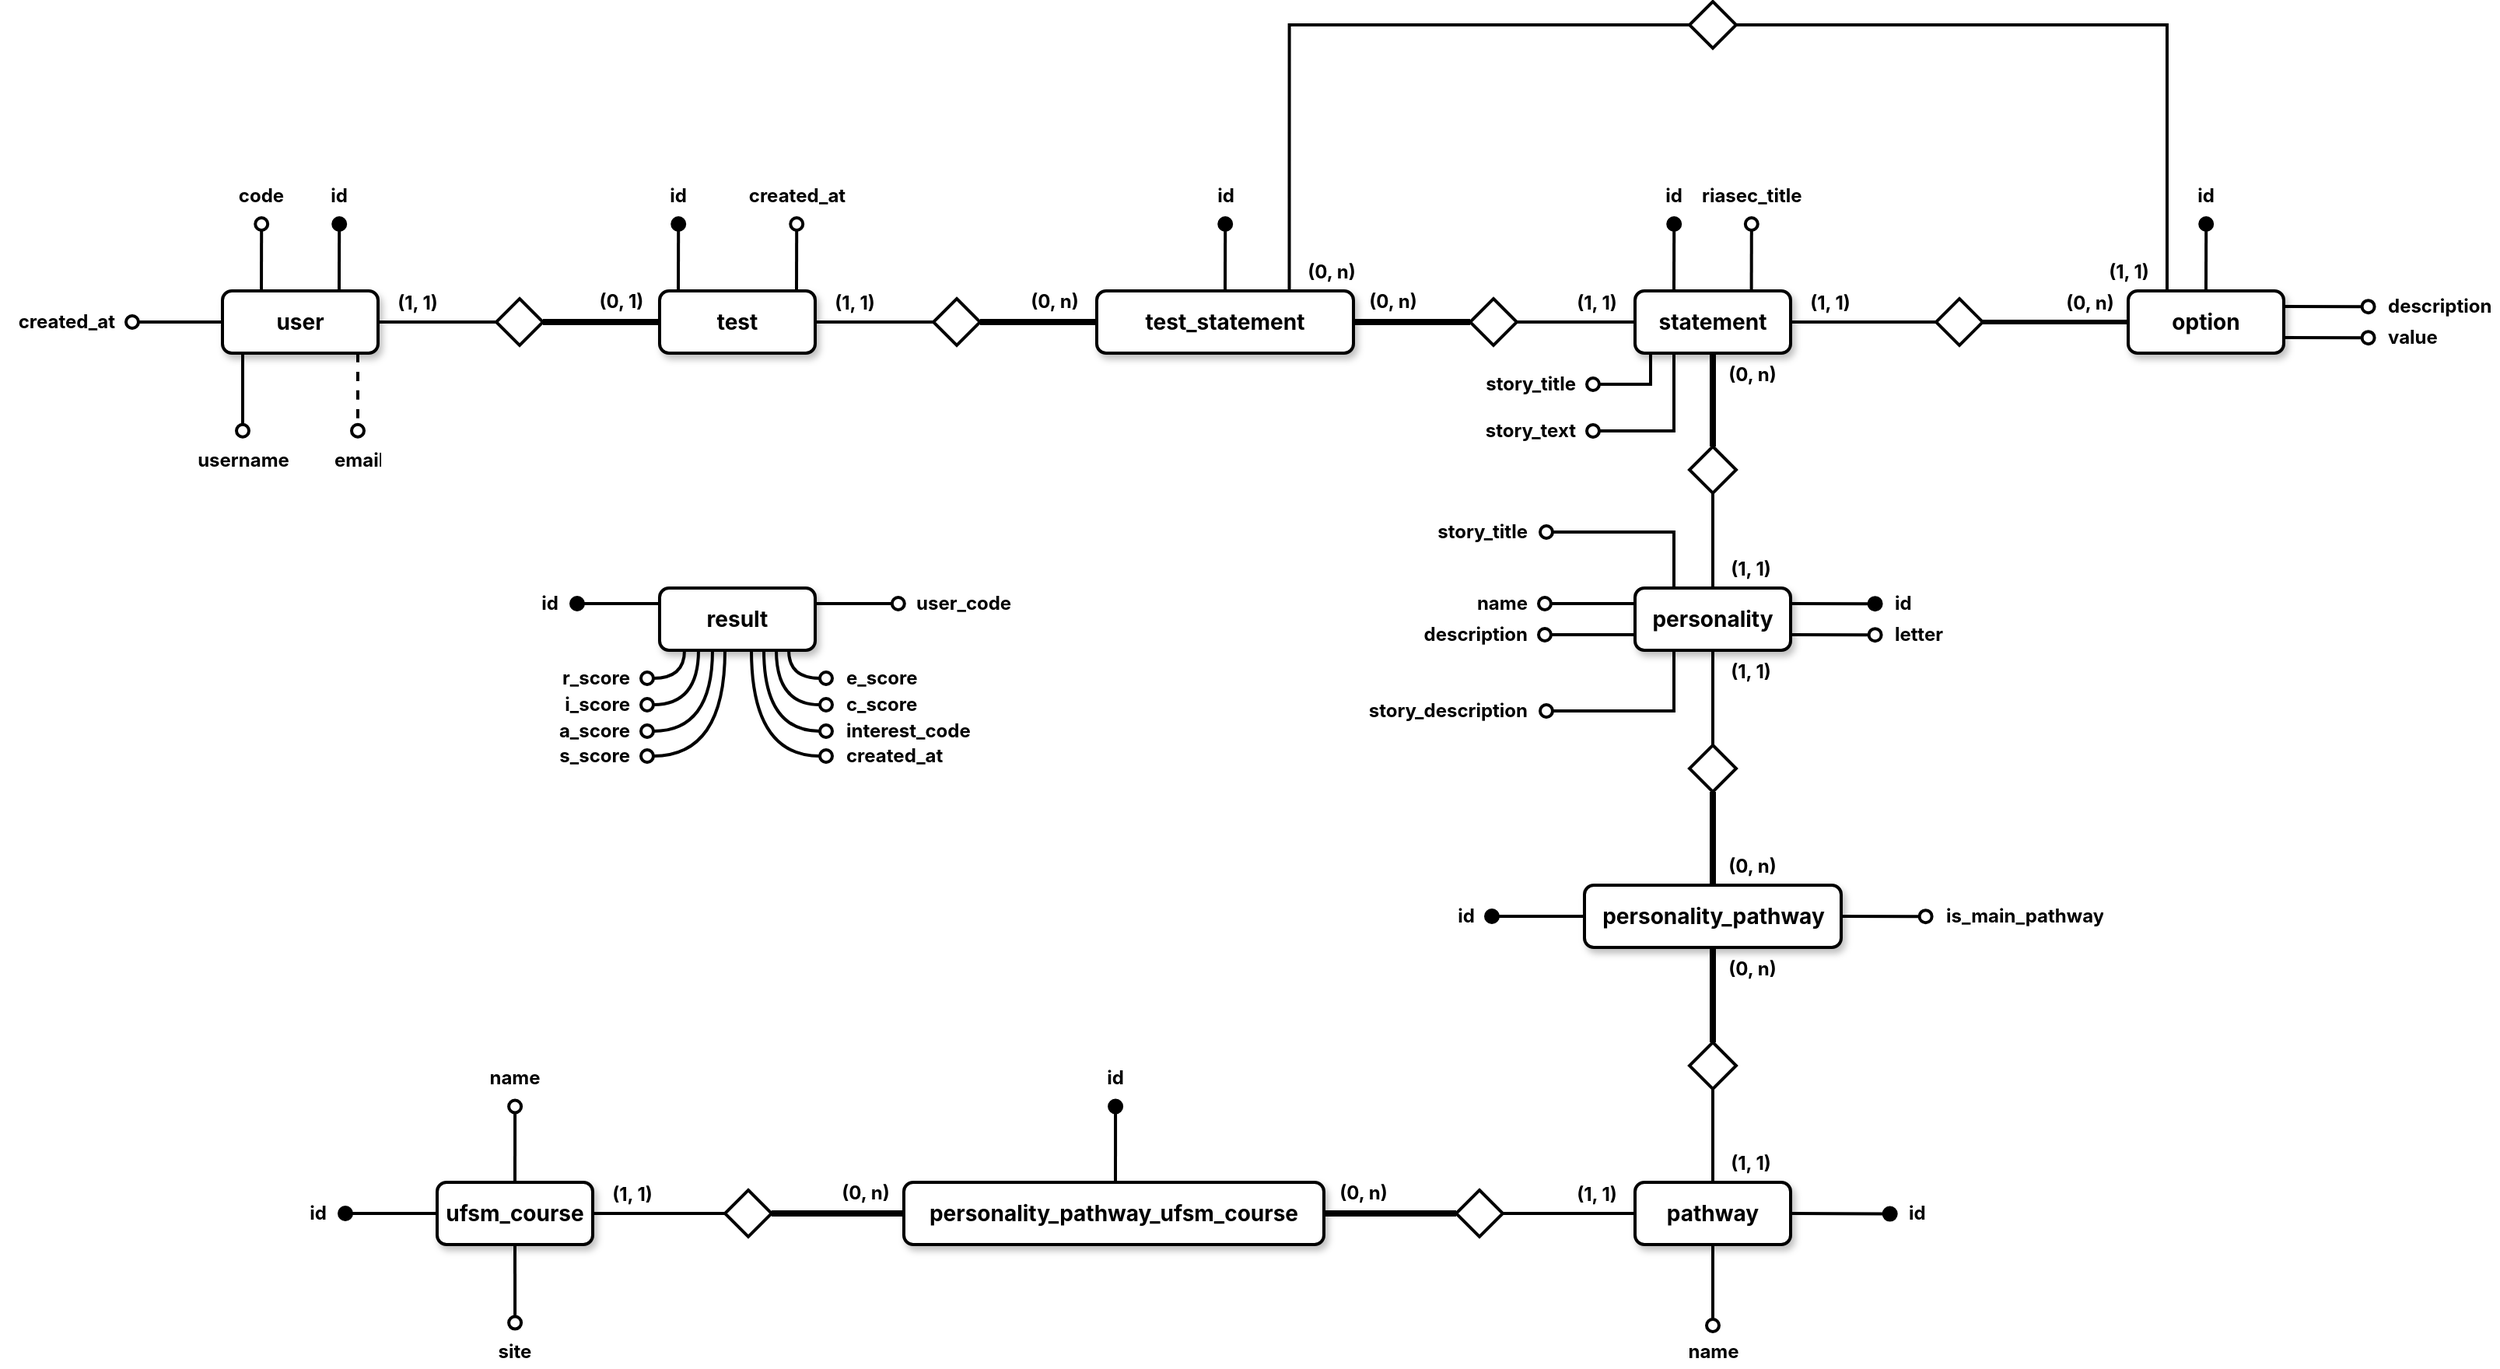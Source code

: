 <mxfile version="21.2.8" type="device">
  <diagram name="Page-1" id="oPNMoTwYXlUK3Pe__WqM">
    <mxGraphModel dx="1280" dy="992" grid="0" gridSize="10" guides="1" tooltips="1" connect="1" arrows="1" fold="1" page="0" pageScale="1" pageWidth="850" pageHeight="1100" math="0" shadow="0">
      <root>
        <mxCell id="0" />
        <mxCell id="1" parent="0" />
        <mxCell id="lJEgDf2Atm-gNL0_pDHU-60" style="edgeStyle=none;curved=1;rounded=0;orthogonalLoop=1;jettySize=auto;html=1;exitX=0.75;exitY=0;exitDx=0;exitDy=0;fontSize=12;startSize=8;endSize=8;endArrow=oval;endFill=1;strokeWidth=2;" parent="1" source="lJEgDf2Atm-gNL0_pDHU-1" edge="1">
          <mxGeometry relative="1" as="geometry">
            <mxPoint x="-132.889" y="-44" as="targetPoint" />
          </mxGeometry>
        </mxCell>
        <mxCell id="lJEgDf2Atm-gNL0_pDHU-67" style="edgeStyle=none;curved=1;rounded=0;orthogonalLoop=1;jettySize=auto;html=1;exitX=0.25;exitY=1;exitDx=0;exitDy=0;fontSize=12;startSize=8;endSize=8;endArrow=oval;endFill=0;dashed=1;strokeWidth=2;" parent="1" edge="1">
          <mxGeometry relative="1" as="geometry">
            <mxPoint x="-121" y="88.857" as="targetPoint" />
            <mxPoint x="-121" y="39" as="sourcePoint" />
          </mxGeometry>
        </mxCell>
        <mxCell id="lJEgDf2Atm-gNL0_pDHU-1" value="user" style="whiteSpace=wrap;html=1;align=center;fontSize=14;strokeWidth=2;fontFamily=Inter;fontSource=https%3A%2F%2Ffonts.googleapis.com%2Fcss%3Ffamily%3DInter;fontStyle=1;shadow=1;rounded=1;" parent="1" vertex="1">
          <mxGeometry x="-208" y="-1" width="100" height="40" as="geometry" />
        </mxCell>
        <mxCell id="lJEgDf2Atm-gNL0_pDHU-29" style="edgeStyle=none;curved=1;rounded=0;orthogonalLoop=1;jettySize=auto;html=1;exitX=1;exitY=0.5;exitDx=0;exitDy=0;entryX=0;entryY=0.5;entryDx=0;entryDy=0;fontSize=12;startSize=8;endSize=8;endArrow=none;endFill=0;strokeWidth=2;fontFamily=Inter;fontSource=https%3A%2F%2Ffonts.googleapis.com%2Fcss%3Ffamily%3DInter;fontStyle=1" parent="1" source="lJEgDf2Atm-gNL0_pDHU-2" target="lJEgDf2Atm-gNL0_pDHU-18" edge="1">
          <mxGeometry relative="1" as="geometry" />
        </mxCell>
        <mxCell id="lJEgDf2Atm-gNL0_pDHU-2" value="test" style="whiteSpace=wrap;html=1;align=center;fontSize=14;strokeWidth=2;fontFamily=Inter;fontSource=https%3A%2F%2Ffonts.googleapis.com%2Fcss%3Ffamily%3DInter;fontStyle=1;shadow=1;rounded=1;" parent="1" vertex="1">
          <mxGeometry x="73" y="-1" width="100" height="40" as="geometry" />
        </mxCell>
        <mxCell id="lJEgDf2Atm-gNL0_pDHU-31" style="edgeStyle=none;curved=1;rounded=0;orthogonalLoop=1;jettySize=auto;html=1;exitX=1;exitY=0.5;exitDx=0;exitDy=0;entryX=0;entryY=0.5;entryDx=0;entryDy=0;fontSize=12;startSize=8;endSize=8;endArrow=none;endFill=0;strokeWidth=4;fontFamily=Inter;fontSource=https%3A%2F%2Ffonts.googleapis.com%2Fcss%3Ffamily%3DInter;fontStyle=1" parent="1" source="lJEgDf2Atm-gNL0_pDHU-3" target="lJEgDf2Atm-gNL0_pDHU-19" edge="1">
          <mxGeometry relative="1" as="geometry" />
        </mxCell>
        <mxCell id="oNDBibnbIo0C0qNJA1D2-24" style="edgeStyle=orthogonalEdgeStyle;rounded=0;orthogonalLoop=1;jettySize=auto;html=1;exitX=0.75;exitY=0;exitDx=0;exitDy=0;entryX=0;entryY=0.5;entryDx=0;entryDy=0;fontSize=12;startSize=8;endSize=8;endArrow=none;endFill=0;strokeWidth=2;" parent="1" source="lJEgDf2Atm-gNL0_pDHU-3" target="oNDBibnbIo0C0qNJA1D2-17" edge="1">
          <mxGeometry relative="1" as="geometry" />
        </mxCell>
        <mxCell id="lJEgDf2Atm-gNL0_pDHU-3" value="test_statement" style="whiteSpace=wrap;html=1;align=center;fontSize=14;strokeWidth=2;fontFamily=Inter;fontSource=https%3A%2F%2Ffonts.googleapis.com%2Fcss%3Ffamily%3DInter;fontStyle=1;shadow=1;rounded=1;" parent="1" vertex="1">
          <mxGeometry x="354" y="-1" width="165" height="40" as="geometry" />
        </mxCell>
        <mxCell id="lJEgDf2Atm-gNL0_pDHU-27" style="edgeStyle=none;curved=1;rounded=0;orthogonalLoop=1;jettySize=auto;html=1;exitX=0;exitY=0.5;exitDx=0;exitDy=0;entryX=1;entryY=0.5;entryDx=0;entryDy=0;fontSize=12;startSize=8;endSize=8;endArrow=none;endFill=0;strokeWidth=2;fontFamily=Inter;fontSource=https%3A%2F%2Ffonts.googleapis.com%2Fcss%3Ffamily%3DInter;fontStyle=1" parent="1" source="lJEgDf2Atm-gNL0_pDHU-8" target="lJEgDf2Atm-gNL0_pDHU-1" edge="1">
          <mxGeometry relative="1" as="geometry" />
        </mxCell>
        <mxCell id="lJEgDf2Atm-gNL0_pDHU-28" style="edgeStyle=none;curved=1;rounded=0;orthogonalLoop=1;jettySize=auto;html=1;exitX=1;exitY=0.5;exitDx=0;exitDy=0;entryX=0;entryY=0.5;entryDx=0;entryDy=0;fontSize=12;startSize=8;endSize=8;endArrow=none;endFill=0;strokeWidth=4;fontFamily=Inter;fontSource=https%3A%2F%2Ffonts.googleapis.com%2Fcss%3Ffamily%3DInter;fontStyle=1" parent="1" source="lJEgDf2Atm-gNL0_pDHU-8" target="lJEgDf2Atm-gNL0_pDHU-2" edge="1">
          <mxGeometry relative="1" as="geometry" />
        </mxCell>
        <mxCell id="lJEgDf2Atm-gNL0_pDHU-8" value="" style="shape=rhombus;perimeter=rhombusPerimeter;whiteSpace=wrap;html=1;align=center;fontSize=16;strokeWidth=2;fontFamily=Inter;fontSource=https%3A%2F%2Ffonts.googleapis.com%2Fcss%3Ffamily%3DInter;fontStyle=1" parent="1" vertex="1">
          <mxGeometry x="-32" y="4" width="30" height="30" as="geometry" />
        </mxCell>
        <mxCell id="lJEgDf2Atm-gNL0_pDHU-33" style="edgeStyle=none;curved=1;rounded=0;orthogonalLoop=1;jettySize=auto;html=1;exitX=0.5;exitY=1;exitDx=0;exitDy=0;entryX=0.5;entryY=0;entryDx=0;entryDy=0;fontSize=12;startSize=8;endSize=8;endArrow=none;endFill=0;strokeWidth=4;fontFamily=Inter;fontSource=https%3A%2F%2Ffonts.googleapis.com%2Fcss%3Ffamily%3DInter;fontStyle=1" parent="1" source="lJEgDf2Atm-gNL0_pDHU-9" target="lJEgDf2Atm-gNL0_pDHU-20" edge="1">
          <mxGeometry relative="1" as="geometry" />
        </mxCell>
        <mxCell id="oNDBibnbIo0C0qNJA1D2-6" style="edgeStyle=none;curved=1;rounded=0;orthogonalLoop=1;jettySize=auto;html=1;exitX=1;exitY=0.5;exitDx=0;exitDy=0;entryX=0;entryY=0.5;entryDx=0;entryDy=0;fontSize=12;startSize=8;endSize=8;endArrow=none;endFill=0;strokeWidth=2;" parent="1" source="lJEgDf2Atm-gNL0_pDHU-9" target="oNDBibnbIo0C0qNJA1D2-5" edge="1">
          <mxGeometry relative="1" as="geometry" />
        </mxCell>
        <mxCell id="pJ8LglgGCYJgOWMhulrl-5" style="edgeStyle=orthogonalEdgeStyle;rounded=0;orthogonalLoop=1;jettySize=auto;html=1;exitX=0.25;exitY=1;exitDx=0;exitDy=0;fontSize=12;startSize=8;endSize=8;endArrow=oval;endFill=0;strokeWidth=2;" parent="1" source="lJEgDf2Atm-gNL0_pDHU-9" edge="1">
          <mxGeometry relative="1" as="geometry">
            <mxPoint x="673" y="89" as="targetPoint" />
            <Array as="points">
              <mxPoint x="725" y="89" />
            </Array>
          </mxGeometry>
        </mxCell>
        <mxCell id="pJ8LglgGCYJgOWMhulrl-6" style="edgeStyle=orthogonalEdgeStyle;rounded=0;orthogonalLoop=1;jettySize=auto;html=1;exitX=0.1;exitY=0.994;exitDx=0;exitDy=0;fontSize=12;startSize=8;endSize=8;endArrow=oval;endFill=0;strokeWidth=2;exitPerimeter=0;" parent="1" source="lJEgDf2Atm-gNL0_pDHU-9" edge="1">
          <mxGeometry relative="1" as="geometry">
            <mxPoint x="673" y="59" as="targetPoint" />
            <Array as="points">
              <mxPoint x="710" y="59" />
            </Array>
          </mxGeometry>
        </mxCell>
        <mxCell id="lJEgDf2Atm-gNL0_pDHU-9" value="statement" style="whiteSpace=wrap;html=1;align=center;fontSize=14;strokeWidth=2;fontFamily=Inter;fontSource=https%3A%2F%2Ffonts.googleapis.com%2Fcss%3Ffamily%3DInter;fontStyle=1;shadow=1;rounded=1;" parent="1" vertex="1">
          <mxGeometry x="700" y="-1" width="100" height="40" as="geometry" />
        </mxCell>
        <mxCell id="lJEgDf2Atm-gNL0_pDHU-35" style="edgeStyle=none;curved=1;rounded=0;orthogonalLoop=1;jettySize=auto;html=1;exitX=0.5;exitY=1;exitDx=0;exitDy=0;entryX=0.5;entryY=0;entryDx=0;entryDy=0;fontSize=12;startSize=8;endSize=8;endArrow=none;endFill=0;strokeWidth=2;fontFamily=Inter;fontSource=https%3A%2F%2Ffonts.googleapis.com%2Fcss%3Ffamily%3DInter;fontStyle=1" parent="1" source="lJEgDf2Atm-gNL0_pDHU-10" target="lJEgDf2Atm-gNL0_pDHU-21" edge="1">
          <mxGeometry relative="1" as="geometry" />
        </mxCell>
        <mxCell id="lJEgDf2Atm-gNL0_pDHU-69" style="edgeStyle=none;curved=1;rounded=0;orthogonalLoop=1;jettySize=auto;html=1;exitX=1;exitY=0.25;exitDx=0;exitDy=0;fontSize=12;startSize=8;endSize=8;endArrow=oval;endFill=1;strokeWidth=2;" parent="1" source="lJEgDf2Atm-gNL0_pDHU-10" edge="1">
          <mxGeometry relative="1" as="geometry">
            <mxPoint x="854.308" y="200.077" as="targetPoint" />
          </mxGeometry>
        </mxCell>
        <mxCell id="lJEgDf2Atm-gNL0_pDHU-72" style="edgeStyle=none;curved=1;rounded=0;orthogonalLoop=1;jettySize=auto;html=1;exitX=0;exitY=0.25;exitDx=0;exitDy=0;fontSize=12;startSize=8;endSize=8;endArrow=oval;endFill=0;strokeWidth=2;" parent="1" source="lJEgDf2Atm-gNL0_pDHU-10" edge="1">
          <mxGeometry relative="1" as="geometry">
            <mxPoint x="642" y="200" as="targetPoint" />
          </mxGeometry>
        </mxCell>
        <mxCell id="pJ8LglgGCYJgOWMhulrl-1" style="edgeStyle=orthogonalEdgeStyle;rounded=0;orthogonalLoop=1;jettySize=auto;html=1;exitX=0.25;exitY=0;exitDx=0;exitDy=0;fontSize=12;startSize=8;endSize=8;endArrow=oval;endFill=0;strokeWidth=2;" parent="1" source="lJEgDf2Atm-gNL0_pDHU-10" edge="1">
          <mxGeometry relative="1" as="geometry">
            <mxPoint x="643" y="154" as="targetPoint" />
            <Array as="points">
              <mxPoint x="725" y="154" />
            </Array>
          </mxGeometry>
        </mxCell>
        <mxCell id="pJ8LglgGCYJgOWMhulrl-3" style="edgeStyle=orthogonalEdgeStyle;rounded=0;orthogonalLoop=1;jettySize=auto;html=1;exitX=0.25;exitY=1;exitDx=0;exitDy=0;fontSize=12;startSize=8;endSize=8;endArrow=oval;endFill=0;strokeWidth=2;" parent="1" source="lJEgDf2Atm-gNL0_pDHU-10" edge="1">
          <mxGeometry relative="1" as="geometry">
            <mxPoint x="643" y="269" as="targetPoint" />
            <Array as="points">
              <mxPoint x="725" y="269" />
            </Array>
          </mxGeometry>
        </mxCell>
        <mxCell id="lJEgDf2Atm-gNL0_pDHU-10" value="personality" style="whiteSpace=wrap;html=1;align=center;fontSize=14;strokeWidth=2;fontFamily=Inter;fontSource=https%3A%2F%2Ffonts.googleapis.com%2Fcss%3Ffamily%3DInter;fontStyle=1;shadow=1;rounded=1;" parent="1" vertex="1">
          <mxGeometry x="700" y="190" width="100" height="40" as="geometry" />
        </mxCell>
        <mxCell id="lJEgDf2Atm-gNL0_pDHU-37" style="edgeStyle=none;curved=1;rounded=0;orthogonalLoop=1;jettySize=auto;html=1;exitX=0.5;exitY=1;exitDx=0;exitDy=0;entryX=0.5;entryY=0;entryDx=0;entryDy=0;fontSize=12;startSize=8;endSize=8;endArrow=none;endFill=0;strokeWidth=4;fontFamily=Inter;fontSource=https%3A%2F%2Ffonts.googleapis.com%2Fcss%3Ffamily%3DInter;fontStyle=1" parent="1" source="lJEgDf2Atm-gNL0_pDHU-11" target="lJEgDf2Atm-gNL0_pDHU-22" edge="1">
          <mxGeometry relative="1" as="geometry" />
        </mxCell>
        <mxCell id="lJEgDf2Atm-gNL0_pDHU-108" style="edgeStyle=none;curved=1;rounded=0;orthogonalLoop=1;jettySize=auto;html=1;exitX=0;exitY=0.5;exitDx=0;exitDy=0;fontSize=12;startSize=8;endSize=8;endArrow=oval;endFill=1;strokeWidth=2;" parent="1" source="lJEgDf2Atm-gNL0_pDHU-11" edge="1">
          <mxGeometry relative="1" as="geometry">
            <mxPoint x="608" y="401" as="targetPoint" />
          </mxGeometry>
        </mxCell>
        <mxCell id="lJEgDf2Atm-gNL0_pDHU-11" value="personality_pathway" style="whiteSpace=wrap;html=1;align=center;fontSize=14;strokeWidth=2;fontFamily=Inter;fontSource=https%3A%2F%2Ffonts.googleapis.com%2Fcss%3Ffamily%3DInter;fontStyle=1;shadow=1;rounded=1;" parent="1" vertex="1">
          <mxGeometry x="667.5" y="381" width="165" height="40" as="geometry" />
        </mxCell>
        <mxCell id="lJEgDf2Atm-gNL0_pDHU-39" style="edgeStyle=none;curved=1;rounded=0;orthogonalLoop=1;jettySize=auto;html=1;exitX=0;exitY=0.5;exitDx=0;exitDy=0;entryX=1;entryY=0.5;entryDx=0;entryDy=0;fontSize=12;startSize=8;endSize=8;endArrow=none;endFill=0;strokeWidth=2;fontFamily=Inter;fontSource=https%3A%2F%2Ffonts.googleapis.com%2Fcss%3Ffamily%3DInter;fontStyle=1" parent="1" source="lJEgDf2Atm-gNL0_pDHU-15" target="lJEgDf2Atm-gNL0_pDHU-25" edge="1">
          <mxGeometry relative="1" as="geometry" />
        </mxCell>
        <mxCell id="lJEgDf2Atm-gNL0_pDHU-102" style="edgeStyle=none;curved=1;rounded=0;orthogonalLoop=1;jettySize=auto;html=1;exitX=1;exitY=0.5;exitDx=0;exitDy=0;fontSize=12;startSize=8;endSize=8;endArrow=oval;endFill=1;strokeWidth=2;" parent="1" source="lJEgDf2Atm-gNL0_pDHU-15" edge="1">
          <mxGeometry relative="1" as="geometry">
            <mxPoint x="863.857" y="592.286" as="targetPoint" />
          </mxGeometry>
        </mxCell>
        <mxCell id="lJEgDf2Atm-gNL0_pDHU-103" style="edgeStyle=none;curved=1;rounded=0;orthogonalLoop=1;jettySize=auto;html=1;exitX=0.5;exitY=1;exitDx=0;exitDy=0;fontSize=12;startSize=8;endSize=8;endArrow=oval;endFill=0;strokeWidth=2;" parent="1" source="lJEgDf2Atm-gNL0_pDHU-15" edge="1">
          <mxGeometry relative="1" as="geometry">
            <mxPoint x="750" y="664" as="targetPoint" />
          </mxGeometry>
        </mxCell>
        <mxCell id="lJEgDf2Atm-gNL0_pDHU-15" value="pathway" style="whiteSpace=wrap;html=1;align=center;fontSize=14;strokeWidth=2;fontFamily=Inter;fontSource=https%3A%2F%2Ffonts.googleapis.com%2Fcss%3Ffamily%3DInter;fontStyle=1;shadow=1;rounded=1;" parent="1" vertex="1">
          <mxGeometry x="700" y="572" width="100" height="40" as="geometry" />
        </mxCell>
        <mxCell id="lJEgDf2Atm-gNL0_pDHU-41" style="edgeStyle=none;curved=1;rounded=0;orthogonalLoop=1;jettySize=auto;html=1;exitX=0;exitY=0.5;exitDx=0;exitDy=0;entryX=1;entryY=0.5;entryDx=0;entryDy=0;fontSize=12;startSize=8;endSize=8;endArrow=none;endFill=0;strokeWidth=4;fontFamily=Inter;fontSource=https%3A%2F%2Ffonts.googleapis.com%2Fcss%3Ffamily%3DInter;fontStyle=1" parent="1" source="lJEgDf2Atm-gNL0_pDHU-16" target="lJEgDf2Atm-gNL0_pDHU-26" edge="1">
          <mxGeometry relative="1" as="geometry" />
        </mxCell>
        <mxCell id="lJEgDf2Atm-gNL0_pDHU-16" value="personality_pathway_ufsm_course" style="whiteSpace=wrap;html=1;align=center;fontSize=14;strokeWidth=2;fontFamily=Inter;fontSource=https%3A%2F%2Ffonts.googleapis.com%2Fcss%3Ffamily%3DInter;fontStyle=1;shadow=1;rounded=1;" parent="1" vertex="1">
          <mxGeometry x="230" y="572" width="270" height="40" as="geometry" />
        </mxCell>
        <mxCell id="lJEgDf2Atm-gNL0_pDHU-96" style="edgeStyle=none;curved=1;rounded=0;orthogonalLoop=1;jettySize=auto;html=1;exitX=0;exitY=0.5;exitDx=0;exitDy=0;fontSize=12;startSize=8;endSize=8;endArrow=oval;endFill=1;strokeWidth=2;" parent="1" source="lJEgDf2Atm-gNL0_pDHU-17" edge="1">
          <mxGeometry relative="1" as="geometry">
            <mxPoint x="-129" y="592" as="targetPoint" />
          </mxGeometry>
        </mxCell>
        <mxCell id="lJEgDf2Atm-gNL0_pDHU-97" style="edgeStyle=none;curved=1;rounded=0;orthogonalLoop=1;jettySize=auto;html=1;exitX=0.5;exitY=0;exitDx=0;exitDy=0;fontSize=12;startSize=8;endSize=8;endArrow=oval;endFill=0;strokeWidth=2;" parent="1" source="lJEgDf2Atm-gNL0_pDHU-17" edge="1">
          <mxGeometry relative="1" as="geometry">
            <mxPoint x="-19.952" y="523.238" as="targetPoint" />
          </mxGeometry>
        </mxCell>
        <mxCell id="lJEgDf2Atm-gNL0_pDHU-98" style="edgeStyle=none;curved=1;rounded=0;orthogonalLoop=1;jettySize=auto;html=1;exitX=0.5;exitY=1;exitDx=0;exitDy=0;fontSize=12;startSize=8;endSize=8;endArrow=oval;endFill=0;strokeWidth=2;" parent="1" source="lJEgDf2Atm-gNL0_pDHU-17" edge="1">
          <mxGeometry relative="1" as="geometry">
            <mxPoint x="-19.952" y="662.286" as="targetPoint" />
          </mxGeometry>
        </mxCell>
        <mxCell id="lJEgDf2Atm-gNL0_pDHU-17" value="ufsm_course" style="whiteSpace=wrap;html=1;align=center;fontSize=14;strokeWidth=2;fontFamily=Inter;fontSource=https%3A%2F%2Ffonts.googleapis.com%2Fcss%3Ffamily%3DInter;fontStyle=1;shadow=1;rounded=1;" parent="1" vertex="1">
          <mxGeometry x="-70" y="572" width="100" height="40" as="geometry" />
        </mxCell>
        <mxCell id="lJEgDf2Atm-gNL0_pDHU-30" style="edgeStyle=none;curved=1;rounded=0;orthogonalLoop=1;jettySize=auto;html=1;exitX=1;exitY=0.5;exitDx=0;exitDy=0;entryX=0;entryY=0.5;entryDx=0;entryDy=0;fontSize=12;startSize=8;endSize=8;endArrow=none;endFill=0;strokeWidth=4;fontFamily=Inter;fontSource=https%3A%2F%2Ffonts.googleapis.com%2Fcss%3Ffamily%3DInter;fontStyle=1" parent="1" source="lJEgDf2Atm-gNL0_pDHU-18" target="lJEgDf2Atm-gNL0_pDHU-3" edge="1">
          <mxGeometry relative="1" as="geometry" />
        </mxCell>
        <mxCell id="lJEgDf2Atm-gNL0_pDHU-18" value="" style="shape=rhombus;perimeter=rhombusPerimeter;whiteSpace=wrap;html=1;align=center;fontSize=16;strokeWidth=2;fontFamily=Inter;fontSource=https%3A%2F%2Ffonts.googleapis.com%2Fcss%3Ffamily%3DInter;fontStyle=1" parent="1" vertex="1">
          <mxGeometry x="249" y="4" width="30" height="30" as="geometry" />
        </mxCell>
        <mxCell id="lJEgDf2Atm-gNL0_pDHU-32" style="edgeStyle=none;curved=1;rounded=0;orthogonalLoop=1;jettySize=auto;html=1;exitX=1;exitY=0.5;exitDx=0;exitDy=0;entryX=0;entryY=0.5;entryDx=0;entryDy=0;fontSize=12;startSize=8;endSize=8;endArrow=none;endFill=0;strokeWidth=2;fontFamily=Inter;fontSource=https%3A%2F%2Ffonts.googleapis.com%2Fcss%3Ffamily%3DInter;fontStyle=1" parent="1" source="lJEgDf2Atm-gNL0_pDHU-19" target="lJEgDf2Atm-gNL0_pDHU-9" edge="1">
          <mxGeometry relative="1" as="geometry" />
        </mxCell>
        <mxCell id="lJEgDf2Atm-gNL0_pDHU-19" value="" style="shape=rhombus;perimeter=rhombusPerimeter;whiteSpace=wrap;html=1;align=center;fontSize=16;strokeWidth=2;fontFamily=Inter;fontSource=https%3A%2F%2Ffonts.googleapis.com%2Fcss%3Ffamily%3DInter;fontStyle=1" parent="1" vertex="1">
          <mxGeometry x="594" y="4" width="30" height="30" as="geometry" />
        </mxCell>
        <mxCell id="lJEgDf2Atm-gNL0_pDHU-34" style="edgeStyle=none;curved=1;rounded=0;orthogonalLoop=1;jettySize=auto;html=1;exitX=0.5;exitY=1;exitDx=0;exitDy=0;entryX=0.5;entryY=0;entryDx=0;entryDy=0;fontSize=12;startSize=8;endSize=8;endArrow=none;endFill=0;strokeWidth=2;fontFamily=Inter;fontSource=https%3A%2F%2Ffonts.googleapis.com%2Fcss%3Ffamily%3DInter;fontStyle=1" parent="1" source="lJEgDf2Atm-gNL0_pDHU-20" target="lJEgDf2Atm-gNL0_pDHU-10" edge="1">
          <mxGeometry relative="1" as="geometry" />
        </mxCell>
        <mxCell id="lJEgDf2Atm-gNL0_pDHU-20" value="" style="shape=rhombus;perimeter=rhombusPerimeter;whiteSpace=wrap;html=1;align=center;fontSize=16;strokeWidth=2;fontFamily=Inter;fontSource=https%3A%2F%2Ffonts.googleapis.com%2Fcss%3Ffamily%3DInter;fontStyle=1" parent="1" vertex="1">
          <mxGeometry x="735" y="99" width="30" height="30" as="geometry" />
        </mxCell>
        <mxCell id="lJEgDf2Atm-gNL0_pDHU-36" style="edgeStyle=none;curved=1;rounded=0;orthogonalLoop=1;jettySize=auto;html=1;exitX=0.5;exitY=1;exitDx=0;exitDy=0;entryX=0.5;entryY=0;entryDx=0;entryDy=0;fontSize=12;startSize=8;endSize=8;endArrow=none;endFill=0;strokeWidth=4;fontFamily=Inter;fontSource=https%3A%2F%2Ffonts.googleapis.com%2Fcss%3Ffamily%3DInter;fontStyle=1" parent="1" source="lJEgDf2Atm-gNL0_pDHU-21" target="lJEgDf2Atm-gNL0_pDHU-11" edge="1">
          <mxGeometry relative="1" as="geometry" />
        </mxCell>
        <mxCell id="lJEgDf2Atm-gNL0_pDHU-21" value="" style="shape=rhombus;perimeter=rhombusPerimeter;whiteSpace=wrap;html=1;align=center;fontSize=16;strokeWidth=2;fontFamily=Inter;fontSource=https%3A%2F%2Ffonts.googleapis.com%2Fcss%3Ffamily%3DInter;fontStyle=1" parent="1" vertex="1">
          <mxGeometry x="735" y="291" width="30" height="30" as="geometry" />
        </mxCell>
        <mxCell id="lJEgDf2Atm-gNL0_pDHU-38" style="edgeStyle=none;curved=1;rounded=0;orthogonalLoop=1;jettySize=auto;html=1;exitX=0.5;exitY=1;exitDx=0;exitDy=0;entryX=0.5;entryY=0;entryDx=0;entryDy=0;fontSize=12;startSize=8;endSize=8;endArrow=none;endFill=0;strokeWidth=2;fontFamily=Inter;fontSource=https%3A%2F%2Ffonts.googleapis.com%2Fcss%3Ffamily%3DInter;fontStyle=1" parent="1" source="lJEgDf2Atm-gNL0_pDHU-22" target="lJEgDf2Atm-gNL0_pDHU-15" edge="1">
          <mxGeometry relative="1" as="geometry" />
        </mxCell>
        <mxCell id="lJEgDf2Atm-gNL0_pDHU-22" value="" style="shape=rhombus;perimeter=rhombusPerimeter;whiteSpace=wrap;html=1;align=center;fontSize=16;strokeWidth=2;fontFamily=Inter;fontSource=https%3A%2F%2Ffonts.googleapis.com%2Fcss%3Ffamily%3DInter;fontStyle=1" parent="1" vertex="1">
          <mxGeometry x="735" y="482" width="30" height="30" as="geometry" />
        </mxCell>
        <mxCell id="lJEgDf2Atm-gNL0_pDHU-40" style="edgeStyle=none;curved=1;rounded=0;orthogonalLoop=1;jettySize=auto;html=1;exitX=0;exitY=0.5;exitDx=0;exitDy=0;entryX=1;entryY=0.5;entryDx=0;entryDy=0;fontSize=12;startSize=8;endSize=8;endArrow=none;endFill=0;strokeWidth=4;fontFamily=Inter;fontSource=https%3A%2F%2Ffonts.googleapis.com%2Fcss%3Ffamily%3DInter;fontStyle=1" parent="1" source="lJEgDf2Atm-gNL0_pDHU-25" target="lJEgDf2Atm-gNL0_pDHU-16" edge="1">
          <mxGeometry relative="1" as="geometry" />
        </mxCell>
        <mxCell id="lJEgDf2Atm-gNL0_pDHU-25" value="" style="shape=rhombus;perimeter=rhombusPerimeter;whiteSpace=wrap;html=1;align=center;fontSize=16;strokeWidth=2;fontFamily=Inter;fontSource=https%3A%2F%2Ffonts.googleapis.com%2Fcss%3Ffamily%3DInter;fontStyle=1" parent="1" vertex="1">
          <mxGeometry x="585" y="577" width="30" height="30" as="geometry" />
        </mxCell>
        <mxCell id="lJEgDf2Atm-gNL0_pDHU-42" style="edgeStyle=none;curved=1;rounded=0;orthogonalLoop=1;jettySize=auto;html=1;exitX=0;exitY=0.5;exitDx=0;exitDy=0;entryX=1;entryY=0.5;entryDx=0;entryDy=0;fontSize=12;startSize=8;endSize=8;endArrow=none;endFill=0;strokeWidth=2;fontFamily=Inter;fontSource=https%3A%2F%2Ffonts.googleapis.com%2Fcss%3Ffamily%3DInter;fontStyle=1" parent="1" source="lJEgDf2Atm-gNL0_pDHU-26" target="lJEgDf2Atm-gNL0_pDHU-17" edge="1">
          <mxGeometry relative="1" as="geometry" />
        </mxCell>
        <mxCell id="lJEgDf2Atm-gNL0_pDHU-26" value="" style="shape=rhombus;perimeter=rhombusPerimeter;whiteSpace=wrap;html=1;align=center;fontSize=16;strokeWidth=2;fontFamily=Inter;fontSource=https%3A%2F%2Ffonts.googleapis.com%2Fcss%3Ffamily%3DInter;fontStyle=1" parent="1" vertex="1">
          <mxGeometry x="115" y="577" width="30" height="30" as="geometry" />
        </mxCell>
        <mxCell id="lJEgDf2Atm-gNL0_pDHU-44" value="(0, 1)" style="text;strokeColor=none;fillColor=none;spacingLeft=4;spacingRight=4;overflow=hidden;rotatable=0;points=[[0,0.5],[1,0.5]];portConstraint=eastwest;fontSize=12;whiteSpace=wrap;html=1;fontFamily=Inter;fontSource=https%3A%2F%2Ffonts.googleapis.com%2Fcss%3Ffamily%3DInter;align=center;verticalAlign=middle;fontStyle=1" parent="1" vertex="1">
          <mxGeometry x="26" y="-4" width="45" height="20" as="geometry" />
        </mxCell>
        <mxCell id="lJEgDf2Atm-gNL0_pDHU-45" value="(1, 1)" style="text;strokeColor=none;fillColor=none;spacingLeft=4;spacingRight=4;overflow=hidden;rotatable=0;points=[[0,0.5],[1,0.5]];portConstraint=eastwest;fontSize=12;whiteSpace=wrap;html=1;fontFamily=Inter;fontSource=https%3A%2F%2Ffonts.googleapis.com%2Fcss%3Ffamily%3DInter;align=center;verticalAlign=middle;fontStyle=1" parent="1" vertex="1">
          <mxGeometry x="-105" y="-3" width="45" height="20" as="geometry" />
        </mxCell>
        <mxCell id="lJEgDf2Atm-gNL0_pDHU-46" value="(0, n)" style="text;strokeColor=none;fillColor=none;spacingLeft=4;spacingRight=4;overflow=hidden;rotatable=0;points=[[0,0.5],[1,0.5]];portConstraint=eastwest;fontSize=12;whiteSpace=wrap;html=1;fontFamily=Inter;fontSource=https%3A%2F%2Ffonts.googleapis.com%2Fcss%3Ffamily%3DInter;align=center;verticalAlign=middle;fontStyle=1" parent="1" vertex="1">
          <mxGeometry x="302" y="-4" width="50" height="20" as="geometry" />
        </mxCell>
        <mxCell id="lJEgDf2Atm-gNL0_pDHU-47" value="(1, 1)" style="text;strokeColor=none;fillColor=none;spacingLeft=4;spacingRight=4;overflow=hidden;rotatable=0;points=[[0,0.5],[1,0.5]];portConstraint=eastwest;fontSize=12;whiteSpace=wrap;html=1;fontFamily=Inter;fontSource=https%3A%2F%2Ffonts.googleapis.com%2Fcss%3Ffamily%3DInter;align=center;verticalAlign=middle;fontStyle=1" parent="1" vertex="1">
          <mxGeometry x="176" y="-3" width="45" height="20" as="geometry" />
        </mxCell>
        <mxCell id="lJEgDf2Atm-gNL0_pDHU-48" value="(1, 1)" style="text;strokeColor=none;fillColor=none;spacingLeft=4;spacingRight=4;overflow=hidden;rotatable=0;points=[[0,0.5],[1,0.5]];portConstraint=eastwest;fontSize=12;whiteSpace=wrap;html=1;fontFamily=Inter;fontSource=https%3A%2F%2Ffonts.googleapis.com%2Fcss%3Ffamily%3DInter;align=center;verticalAlign=middle;fontStyle=1" parent="1" vertex="1">
          <mxGeometry x="653" y="-3" width="45" height="20" as="geometry" />
        </mxCell>
        <mxCell id="lJEgDf2Atm-gNL0_pDHU-49" value="(0, n)" style="text;strokeColor=none;fillColor=none;spacingLeft=4;spacingRight=4;overflow=hidden;rotatable=0;points=[[0,0.5],[1,0.5]];portConstraint=eastwest;fontSize=12;whiteSpace=wrap;html=1;fontFamily=Inter;fontSource=https%3A%2F%2Ffonts.googleapis.com%2Fcss%3Ffamily%3DInter;align=center;verticalAlign=middle;fontStyle=1" parent="1" vertex="1">
          <mxGeometry x="522" y="-4" width="45" height="20" as="geometry" />
        </mxCell>
        <mxCell id="lJEgDf2Atm-gNL0_pDHU-50" value="(1, 1)" style="text;strokeColor=none;fillColor=none;spacingLeft=4;spacingRight=4;overflow=hidden;rotatable=0;points=[[0,0.5],[1,0.5]];portConstraint=eastwest;fontSize=12;whiteSpace=wrap;html=1;fontFamily=Inter;fontSource=https%3A%2F%2Ffonts.googleapis.com%2Fcss%3Ffamily%3DInter;align=center;verticalAlign=middle;fontStyle=1" parent="1" vertex="1">
          <mxGeometry x="752" y="168" width="45" height="20" as="geometry" />
        </mxCell>
        <mxCell id="lJEgDf2Atm-gNL0_pDHU-51" value="(0, n)" style="text;strokeColor=none;fillColor=none;spacingLeft=4;spacingRight=4;overflow=hidden;rotatable=0;points=[[0,0.5],[1,0.5]];portConstraint=eastwest;fontSize=12;whiteSpace=wrap;html=1;fontFamily=Inter;fontSource=https%3A%2F%2Ffonts.googleapis.com%2Fcss%3Ffamily%3DInter;align=center;verticalAlign=middle;fontStyle=1" parent="1" vertex="1">
          <mxGeometry x="752.5" y="43" width="45" height="20" as="geometry" />
        </mxCell>
        <mxCell id="lJEgDf2Atm-gNL0_pDHU-52" value="(1, 1)" style="text;strokeColor=none;fillColor=none;spacingLeft=4;spacingRight=4;overflow=hidden;rotatable=0;points=[[0,0.5],[1,0.5]];portConstraint=eastwest;fontSize=12;whiteSpace=wrap;html=1;fontFamily=Inter;fontSource=https%3A%2F%2Ffonts.googleapis.com%2Fcss%3Ffamily%3DInter;align=center;verticalAlign=middle;fontStyle=1" parent="1" vertex="1">
          <mxGeometry x="752" y="234" width="45" height="20" as="geometry" />
        </mxCell>
        <mxCell id="lJEgDf2Atm-gNL0_pDHU-53" value="(1, 1)" style="text;strokeColor=none;fillColor=none;spacingLeft=4;spacingRight=4;overflow=hidden;rotatable=0;points=[[0,0.5],[1,0.5]];portConstraint=eastwest;fontSize=12;whiteSpace=wrap;html=1;fontFamily=Inter;fontSource=https%3A%2F%2Ffonts.googleapis.com%2Fcss%3Ffamily%3DInter;align=center;verticalAlign=middle;fontStyle=1" parent="1" vertex="1">
          <mxGeometry x="752" y="550" width="45" height="20" as="geometry" />
        </mxCell>
        <mxCell id="lJEgDf2Atm-gNL0_pDHU-54" value="(0, n)" style="text;strokeColor=none;fillColor=none;spacingLeft=4;spacingRight=4;overflow=hidden;rotatable=0;points=[[0,0.5],[1,0.5]];portConstraint=eastwest;fontSize=12;whiteSpace=wrap;html=1;fontFamily=Inter;fontSource=https%3A%2F%2Ffonts.googleapis.com%2Fcss%3Ffamily%3DInter;align=center;verticalAlign=middle;fontStyle=1" parent="1" vertex="1">
          <mxGeometry x="752.5" y="359" width="45" height="20" as="geometry" />
        </mxCell>
        <mxCell id="lJEgDf2Atm-gNL0_pDHU-55" value="(0, n)" style="text;strokeColor=none;fillColor=none;spacingLeft=4;spacingRight=4;overflow=hidden;rotatable=0;points=[[0,0.5],[1,0.5]];portConstraint=eastwest;fontSize=12;whiteSpace=wrap;html=1;fontFamily=Inter;fontSource=https%3A%2F%2Ffonts.googleapis.com%2Fcss%3Ffamily%3DInter;align=center;verticalAlign=middle;fontStyle=1" parent="1" vertex="1">
          <mxGeometry x="752.5" y="425" width="45" height="20" as="geometry" />
        </mxCell>
        <mxCell id="lJEgDf2Atm-gNL0_pDHU-56" value="(1, 1)" style="text;strokeColor=none;fillColor=none;spacingLeft=4;spacingRight=4;overflow=hidden;rotatable=0;points=[[0,0.5],[1,0.5]];portConstraint=eastwest;fontSize=12;whiteSpace=wrap;html=1;fontFamily=Inter;fontSource=https%3A%2F%2Ffonts.googleapis.com%2Fcss%3Ffamily%3DInter;align=center;verticalAlign=middle;fontStyle=1" parent="1" vertex="1">
          <mxGeometry x="653" y="570" width="45" height="20" as="geometry" />
        </mxCell>
        <mxCell id="lJEgDf2Atm-gNL0_pDHU-57" value="(1, 1)" style="text;strokeColor=none;fillColor=none;spacingLeft=4;spacingRight=4;overflow=hidden;rotatable=0;points=[[0,0.5],[1,0.5]];portConstraint=eastwest;fontSize=12;whiteSpace=wrap;html=1;fontFamily=Inter;fontSource=https%3A%2F%2Ffonts.googleapis.com%2Fcss%3Ffamily%3DInter;align=center;verticalAlign=middle;fontStyle=1" parent="1" vertex="1">
          <mxGeometry x="33" y="570" width="45" height="20" as="geometry" />
        </mxCell>
        <mxCell id="lJEgDf2Atm-gNL0_pDHU-58" value="(0, n)" style="text;strokeColor=none;fillColor=none;spacingLeft=4;spacingRight=4;overflow=hidden;rotatable=0;points=[[0,0.5],[1,0.5]];portConstraint=eastwest;fontSize=12;whiteSpace=wrap;html=1;fontFamily=Inter;fontSource=https%3A%2F%2Ffonts.googleapis.com%2Fcss%3Ffamily%3DInter;align=center;verticalAlign=middle;fontStyle=1" parent="1" vertex="1">
          <mxGeometry x="183" y="569" width="45" height="20" as="geometry" />
        </mxCell>
        <mxCell id="lJEgDf2Atm-gNL0_pDHU-59" value="(0, n)" style="text;strokeColor=none;fillColor=none;spacingLeft=4;spacingRight=4;overflow=hidden;rotatable=0;points=[[0,0.5],[1,0.5]];portConstraint=eastwest;fontSize=12;whiteSpace=wrap;html=1;fontFamily=Inter;fontSource=https%3A%2F%2Ffonts.googleapis.com%2Fcss%3Ffamily%3DInter;align=center;verticalAlign=middle;fontStyle=1" parent="1" vertex="1">
          <mxGeometry x="503" y="569" width="45" height="20" as="geometry" />
        </mxCell>
        <mxCell id="lJEgDf2Atm-gNL0_pDHU-61" value="id" style="text;strokeColor=none;fillColor=none;spacingLeft=4;spacingRight=4;overflow=hidden;rotatable=0;points=[[0,0.5],[1,0.5]];portConstraint=eastwest;fontSize=12;whiteSpace=wrap;html=1;fontFamily=Inter;fontSource=https%3A%2F%2Ffonts.googleapis.com%2Fcss%3Ffamily%3DInter;align=center;verticalAlign=middle;fontStyle=1" parent="1" vertex="1">
          <mxGeometry x="-153" y="-72" width="40" height="20" as="geometry" />
        </mxCell>
        <mxCell id="lJEgDf2Atm-gNL0_pDHU-62" style="edgeStyle=none;curved=1;rounded=0;orthogonalLoop=1;jettySize=auto;html=1;exitX=0.75;exitY=0;exitDx=0;exitDy=0;fontSize=12;startSize=8;endSize=8;endArrow=oval;endFill=0;strokeWidth=2;" parent="1" edge="1">
          <mxGeometry relative="1" as="geometry">
            <mxPoint x="-182.889" y="-44" as="targetPoint" />
            <mxPoint x="-183" y="-1" as="sourcePoint" />
          </mxGeometry>
        </mxCell>
        <mxCell id="lJEgDf2Atm-gNL0_pDHU-63" value="code" style="text;strokeColor=none;fillColor=none;spacingLeft=4;spacingRight=4;overflow=hidden;rotatable=0;points=[[0,0.5],[1,0.5]];portConstraint=eastwest;fontSize=12;whiteSpace=wrap;html=1;fontFamily=Inter;fontSource=https%3A%2F%2Ffonts.googleapis.com%2Fcss%3Ffamily%3DInter;align=center;verticalAlign=middle;fontStyle=1" parent="1" vertex="1">
          <mxGeometry x="-203" y="-72" width="40" height="20" as="geometry" />
        </mxCell>
        <mxCell id="lJEgDf2Atm-gNL0_pDHU-68" value="email" style="text;strokeColor=none;fillColor=none;spacingLeft=4;spacingRight=4;overflow=hidden;rotatable=0;points=[[0,0.5],[1,0.5]];portConstraint=eastwest;fontSize=12;whiteSpace=wrap;html=1;fontFamily=Inter;fontSource=https%3A%2F%2Ffonts.googleapis.com%2Fcss%3Ffamily%3DInter;align=center;verticalAlign=middle;fontStyle=1" parent="1" vertex="1">
          <mxGeometry x="-141" y="98" width="40" height="20" as="geometry" />
        </mxCell>
        <mxCell id="lJEgDf2Atm-gNL0_pDHU-71" style="edgeStyle=none;curved=1;rounded=0;orthogonalLoop=1;jettySize=auto;html=1;exitX=1;exitY=0.25;exitDx=0;exitDy=0;fontSize=12;startSize=8;endSize=8;endArrow=oval;endFill=0;strokeWidth=2;" parent="1" edge="1">
          <mxGeometry relative="1" as="geometry">
            <mxPoint x="854.308" y="220.077" as="targetPoint" />
            <mxPoint x="800" y="220" as="sourcePoint" />
          </mxGeometry>
        </mxCell>
        <mxCell id="lJEgDf2Atm-gNL0_pDHU-74" style="edgeStyle=none;curved=1;rounded=0;orthogonalLoop=1;jettySize=auto;html=1;exitX=0;exitY=0.25;exitDx=0;exitDy=0;fontSize=12;startSize=8;endSize=8;endArrow=oval;endFill=0;strokeWidth=2;" parent="1" edge="1">
          <mxGeometry relative="1" as="geometry">
            <mxPoint x="642" y="220" as="targetPoint" />
            <mxPoint x="700" y="220" as="sourcePoint" />
          </mxGeometry>
        </mxCell>
        <mxCell id="lJEgDf2Atm-gNL0_pDHU-75" value="id" style="text;strokeColor=none;fillColor=none;spacingLeft=4;spacingRight=4;overflow=hidden;rotatable=0;points=[[0,0.5],[1,0.5]];portConstraint=eastwest;fontSize=12;whiteSpace=wrap;html=1;fontFamily=Inter;fontSource=https%3A%2F%2Ffonts.googleapis.com%2Fcss%3Ffamily%3DInter;align=left;verticalAlign=middle;fontStyle=1" parent="1" vertex="1">
          <mxGeometry x="861" y="190" width="42" height="20" as="geometry" />
        </mxCell>
        <mxCell id="lJEgDf2Atm-gNL0_pDHU-76" value="letter" style="text;strokeColor=none;fillColor=none;spacingLeft=4;spacingRight=4;overflow=hidden;rotatable=0;points=[[0,0.5],[1,0.5]];portConstraint=eastwest;fontSize=12;whiteSpace=wrap;html=1;fontFamily=Inter;fontSource=https%3A%2F%2Ffonts.googleapis.com%2Fcss%3Ffamily%3DInter;align=left;verticalAlign=middle;fontStyle=1" parent="1" vertex="1">
          <mxGeometry x="861" y="210" width="49" height="20" as="geometry" />
        </mxCell>
        <mxCell id="lJEgDf2Atm-gNL0_pDHU-77" value="name" style="text;strokeColor=none;fillColor=none;spacingLeft=4;spacingRight=4;overflow=hidden;rotatable=0;points=[[0,0.5],[1,0.5]];portConstraint=eastwest;fontSize=12;whiteSpace=wrap;html=1;fontFamily=Inter;fontSource=https%3A%2F%2Ffonts.googleapis.com%2Fcss%3Ffamily%3DInter;align=right;verticalAlign=middle;fontStyle=1" parent="1" vertex="1">
          <mxGeometry x="588" y="190" width="49" height="20" as="geometry" />
        </mxCell>
        <mxCell id="lJEgDf2Atm-gNL0_pDHU-78" value="description" style="text;strokeColor=none;fillColor=none;spacingLeft=4;spacingRight=4;overflow=hidden;rotatable=0;points=[[0,0.5],[1,0.5]];portConstraint=eastwest;fontSize=12;whiteSpace=wrap;html=1;fontFamily=Inter;fontSource=https%3A%2F%2Ffonts.googleapis.com%2Fcss%3Ffamily%3DInter;align=right;verticalAlign=middle;fontStyle=1" parent="1" vertex="1">
          <mxGeometry x="557" y="210" width="80" height="20" as="geometry" />
        </mxCell>
        <mxCell id="lJEgDf2Atm-gNL0_pDHU-81" style="edgeStyle=none;curved=1;rounded=0;orthogonalLoop=1;jettySize=auto;html=1;exitX=0.75;exitY=0;exitDx=0;exitDy=0;fontSize=12;startSize=8;endSize=8;endArrow=oval;endFill=1;strokeWidth=2;" parent="1" edge="1">
          <mxGeometry relative="1" as="geometry">
            <mxPoint x="725.111" y="-44" as="targetPoint" />
            <mxPoint x="725" y="-1" as="sourcePoint" />
          </mxGeometry>
        </mxCell>
        <mxCell id="lJEgDf2Atm-gNL0_pDHU-82" value="id" style="text;strokeColor=none;fillColor=none;spacingLeft=4;spacingRight=4;overflow=hidden;rotatable=0;points=[[0,0.5],[1,0.5]];portConstraint=eastwest;fontSize=12;whiteSpace=wrap;html=1;fontFamily=Inter;fontSource=https%3A%2F%2Ffonts.googleapis.com%2Fcss%3Ffamily%3DInter;align=center;verticalAlign=middle;fontStyle=1" parent="1" vertex="1">
          <mxGeometry x="705" y="-72" width="40" height="20" as="geometry" />
        </mxCell>
        <mxCell id="lJEgDf2Atm-gNL0_pDHU-83" style="edgeStyle=none;curved=1;rounded=0;orthogonalLoop=1;jettySize=auto;html=1;exitX=0.75;exitY=0;exitDx=0;exitDy=0;fontSize=12;startSize=8;endSize=8;endArrow=oval;endFill=0;strokeWidth=2;" parent="1" edge="1">
          <mxGeometry relative="1" as="geometry">
            <mxPoint x="774.911" y="-44" as="targetPoint" />
            <mxPoint x="774.8" y="-1" as="sourcePoint" />
          </mxGeometry>
        </mxCell>
        <mxCell id="lJEgDf2Atm-gNL0_pDHU-84" value="riasec_title" style="text;strokeColor=none;fillColor=none;spacingLeft=4;spacingRight=4;overflow=hidden;rotatable=0;points=[[0,0.5],[1,0.5]];portConstraint=eastwest;fontSize=12;whiteSpace=wrap;html=1;fontFamily=Inter;fontSource=https%3A%2F%2Ffonts.googleapis.com%2Fcss%3Ffamily%3DInter;align=center;verticalAlign=middle;fontStyle=1" parent="1" vertex="1">
          <mxGeometry x="737.5" y="-72" width="74" height="20" as="geometry" />
        </mxCell>
        <mxCell id="lJEgDf2Atm-gNL0_pDHU-85" style="edgeStyle=none;curved=1;rounded=0;orthogonalLoop=1;jettySize=auto;html=1;exitX=0.75;exitY=0;exitDx=0;exitDy=0;fontSize=12;startSize=8;endSize=8;endArrow=oval;endFill=1;strokeWidth=2;" parent="1" edge="1">
          <mxGeometry relative="1" as="geometry">
            <mxPoint x="85.111" y="-44" as="targetPoint" />
            <mxPoint x="85" y="-1" as="sourcePoint" />
          </mxGeometry>
        </mxCell>
        <mxCell id="lJEgDf2Atm-gNL0_pDHU-86" value="id" style="text;strokeColor=none;fillColor=none;spacingLeft=4;spacingRight=4;overflow=hidden;rotatable=0;points=[[0,0.5],[1,0.5]];portConstraint=eastwest;fontSize=12;whiteSpace=wrap;html=1;fontFamily=Inter;fontSource=https%3A%2F%2Ffonts.googleapis.com%2Fcss%3Ffamily%3DInter;align=center;verticalAlign=middle;fontStyle=1" parent="1" vertex="1">
          <mxGeometry x="65" y="-72" width="40" height="20" as="geometry" />
        </mxCell>
        <mxCell id="lJEgDf2Atm-gNL0_pDHU-94" style="edgeStyle=none;curved=1;rounded=0;orthogonalLoop=1;jettySize=auto;html=1;exitX=0.75;exitY=0;exitDx=0;exitDy=0;fontSize=12;startSize=8;endSize=8;endArrow=oval;endFill=1;strokeWidth=2;" parent="1" edge="1">
          <mxGeometry relative="1" as="geometry">
            <mxPoint x="436.611" y="-44" as="targetPoint" />
            <mxPoint x="436.5" y="-1" as="sourcePoint" />
          </mxGeometry>
        </mxCell>
        <mxCell id="lJEgDf2Atm-gNL0_pDHU-95" value="id" style="text;strokeColor=none;fillColor=none;spacingLeft=4;spacingRight=4;overflow=hidden;rotatable=0;points=[[0,0.5],[1,0.5]];portConstraint=eastwest;fontSize=12;whiteSpace=wrap;html=1;fontFamily=Inter;fontSource=https%3A%2F%2Ffonts.googleapis.com%2Fcss%3Ffamily%3DInter;align=center;verticalAlign=middle;fontStyle=1" parent="1" vertex="1">
          <mxGeometry x="416.5" y="-72" width="40" height="20" as="geometry" />
        </mxCell>
        <mxCell id="lJEgDf2Atm-gNL0_pDHU-99" value="id" style="text;strokeColor=none;fillColor=none;spacingLeft=4;spacingRight=4;overflow=hidden;rotatable=0;points=[[0,0.5],[1,0.5]];portConstraint=eastwest;fontSize=12;whiteSpace=wrap;html=1;fontFamily=Inter;fontSource=https%3A%2F%2Ffonts.googleapis.com%2Fcss%3Ffamily%3DInter;align=right;verticalAlign=middle;fontStyle=1" parent="1" vertex="1">
          <mxGeometry x="-175" y="582" width="40" height="20" as="geometry" />
        </mxCell>
        <mxCell id="lJEgDf2Atm-gNL0_pDHU-100" value="name" style="text;strokeColor=none;fillColor=none;spacingLeft=4;spacingRight=4;overflow=hidden;rotatable=0;points=[[0,0.5],[1,0.5]];portConstraint=eastwest;fontSize=12;whiteSpace=wrap;html=1;fontFamily=Inter;fontSource=https%3A%2F%2Ffonts.googleapis.com%2Fcss%3Ffamily%3DInter;align=center;verticalAlign=middle;fontStyle=1" parent="1" vertex="1">
          <mxGeometry x="-45" y="495" width="50" height="20" as="geometry" />
        </mxCell>
        <mxCell id="lJEgDf2Atm-gNL0_pDHU-101" value="site" style="text;strokeColor=none;fillColor=none;spacingLeft=4;spacingRight=4;overflow=hidden;rotatable=0;points=[[0,0.5],[1,0.5]];portConstraint=eastwest;fontSize=12;whiteSpace=wrap;html=1;fontFamily=Inter;fontSource=https%3A%2F%2Ffonts.googleapis.com%2Fcss%3Ffamily%3DInter;align=center;verticalAlign=middle;fontStyle=1" parent="1" vertex="1">
          <mxGeometry x="-45" y="671" width="50" height="20" as="geometry" />
        </mxCell>
        <mxCell id="lJEgDf2Atm-gNL0_pDHU-104" value="id" style="text;strokeColor=none;fillColor=none;spacingLeft=4;spacingRight=4;overflow=hidden;rotatable=0;points=[[0,0.5],[1,0.5]];portConstraint=eastwest;fontSize=12;whiteSpace=wrap;html=1;fontFamily=Inter;fontSource=https%3A%2F%2Ffonts.googleapis.com%2Fcss%3Ffamily%3DInter;align=left;verticalAlign=middle;fontStyle=1" parent="1" vertex="1">
          <mxGeometry x="870" y="582" width="40" height="20" as="geometry" />
        </mxCell>
        <mxCell id="lJEgDf2Atm-gNL0_pDHU-105" value="name" style="text;strokeColor=none;fillColor=none;spacingLeft=4;spacingRight=4;overflow=hidden;rotatable=0;points=[[0,0.5],[1,0.5]];portConstraint=eastwest;fontSize=12;whiteSpace=wrap;html=1;fontFamily=Inter;fontSource=https%3A%2F%2Ffonts.googleapis.com%2Fcss%3Ffamily%3DInter;align=center;verticalAlign=middle;fontStyle=1" parent="1" vertex="1">
          <mxGeometry x="727.5" y="671" width="45" height="20" as="geometry" />
        </mxCell>
        <mxCell id="lJEgDf2Atm-gNL0_pDHU-106" style="edgeStyle=none;curved=1;rounded=0;orthogonalLoop=1;jettySize=auto;html=1;exitX=1;exitY=0.25;exitDx=0;exitDy=0;fontSize=12;startSize=8;endSize=8;endArrow=oval;endFill=0;strokeWidth=2;" parent="1" edge="1">
          <mxGeometry relative="1" as="geometry">
            <mxPoint x="886.808" y="401.077" as="targetPoint" />
            <mxPoint x="832.5" y="401" as="sourcePoint" />
          </mxGeometry>
        </mxCell>
        <mxCell id="lJEgDf2Atm-gNL0_pDHU-107" value="is_main_pathway" style="text;strokeColor=none;fillColor=none;spacingLeft=4;spacingRight=4;overflow=hidden;rotatable=0;points=[[0,0.5],[1,0.5]];portConstraint=eastwest;fontSize=12;whiteSpace=wrap;html=1;fontFamily=Inter;fontSource=https%3A%2F%2Ffonts.googleapis.com%2Fcss%3Ffamily%3DInter;align=left;verticalAlign=middle;fontStyle=1" parent="1" vertex="1">
          <mxGeometry x="893.5" y="391" width="110.5" height="20" as="geometry" />
        </mxCell>
        <mxCell id="lJEgDf2Atm-gNL0_pDHU-109" value="id" style="text;strokeColor=none;fillColor=none;spacingLeft=4;spacingRight=4;overflow=hidden;rotatable=0;points=[[0,0.5],[1,0.5]];portConstraint=eastwest;fontSize=12;whiteSpace=wrap;html=1;fontFamily=Inter;fontSource=https%3A%2F%2Ffonts.googleapis.com%2Fcss%3Ffamily%3DInter;align=right;verticalAlign=middle;fontStyle=1" parent="1" vertex="1">
          <mxGeometry x="561" y="391" width="42" height="20" as="geometry" />
        </mxCell>
        <mxCell id="lJEgDf2Atm-gNL0_pDHU-110" style="edgeStyle=none;curved=1;rounded=0;orthogonalLoop=1;jettySize=auto;html=1;exitX=0.5;exitY=0;exitDx=0;exitDy=0;fontSize=12;startSize=8;endSize=8;endArrow=oval;endFill=1;strokeWidth=2;" parent="1" edge="1">
          <mxGeometry relative="1" as="geometry">
            <mxPoint x="366.048" y="523.238" as="targetPoint" />
            <mxPoint x="366" y="572" as="sourcePoint" />
          </mxGeometry>
        </mxCell>
        <mxCell id="lJEgDf2Atm-gNL0_pDHU-111" value="id" style="text;strokeColor=none;fillColor=none;spacingLeft=4;spacingRight=4;overflow=hidden;rotatable=0;points=[[0,0.5],[1,0.5]];portConstraint=eastwest;fontSize=12;whiteSpace=wrap;html=1;fontFamily=Inter;fontSource=https%3A%2F%2Ffonts.googleapis.com%2Fcss%3Ffamily%3DInter;align=center;verticalAlign=middle;fontStyle=1" parent="1" vertex="1">
          <mxGeometry x="341" y="495" width="50" height="20" as="geometry" />
        </mxCell>
        <mxCell id="lJEgDf2Atm-gNL0_pDHU-126" style="edgeStyle=orthogonalEdgeStyle;orthogonalLoop=1;jettySize=auto;html=1;exitX=0.75;exitY=1;exitDx=0;exitDy=0;fontSize=12;startSize=8;endSize=8;endArrow=oval;endFill=0;strokeWidth=2;curved=1;" parent="1" edge="1">
          <mxGeometry relative="1" as="geometry">
            <mxPoint x="180" y="282" as="targetPoint" />
            <mxPoint x="140" y="230" as="sourcePoint" />
            <Array as="points">
              <mxPoint x="140" y="282" />
            </Array>
          </mxGeometry>
        </mxCell>
        <mxCell id="lJEgDf2Atm-gNL0_pDHU-132" style="edgeStyle=none;curved=1;rounded=0;orthogonalLoop=1;jettySize=auto;html=1;exitX=1;exitY=0.25;exitDx=0;exitDy=0;fontSize=12;startSize=8;endSize=8;endArrow=oval;endFill=0;strokeWidth=2;" parent="1" source="lJEgDf2Atm-gNL0_pDHU-112" edge="1">
          <mxGeometry relative="1" as="geometry">
            <mxPoint x="226.407" y="200.017" as="targetPoint" />
          </mxGeometry>
        </mxCell>
        <mxCell id="lJEgDf2Atm-gNL0_pDHU-135" style="edgeStyle=none;curved=1;rounded=0;orthogonalLoop=1;jettySize=auto;html=1;exitX=0;exitY=0.25;exitDx=0;exitDy=0;fontSize=12;startSize=8;endSize=8;endArrow=oval;endFill=1;strokeWidth=2;" parent="1" source="lJEgDf2Atm-gNL0_pDHU-112" edge="1">
          <mxGeometry relative="1" as="geometry">
            <mxPoint x="20" y="200" as="targetPoint" />
          </mxGeometry>
        </mxCell>
        <mxCell id="lJEgDf2Atm-gNL0_pDHU-112" value="result" style="whiteSpace=wrap;html=1;align=center;fontSize=14;strokeWidth=2;fontFamily=Inter;fontSource=https%3A%2F%2Ffonts.googleapis.com%2Fcss%3Ffamily%3DInter;fontStyle=1;shadow=1;rounded=1;" parent="1" vertex="1">
          <mxGeometry x="73" y="190" width="100" height="40" as="geometry" />
        </mxCell>
        <mxCell id="lJEgDf2Atm-gNL0_pDHU-113" style="edgeStyle=none;curved=1;rounded=0;orthogonalLoop=1;jettySize=auto;html=1;exitX=0.75;exitY=0;exitDx=0;exitDy=0;fontSize=12;startSize=8;endSize=8;endArrow=oval;endFill=0;strokeWidth=2;" parent="1" edge="1">
          <mxGeometry relative="1" as="geometry">
            <mxPoint x="161.111" y="-44" as="targetPoint" />
            <mxPoint x="161" y="-1" as="sourcePoint" />
          </mxGeometry>
        </mxCell>
        <mxCell id="lJEgDf2Atm-gNL0_pDHU-115" value="created_at" style="text;strokeColor=none;fillColor=none;spacingLeft=4;spacingRight=4;overflow=hidden;rotatable=0;points=[[0,0.5],[1,0.5]];portConstraint=eastwest;fontSize=12;whiteSpace=wrap;html=1;fontFamily=Inter;fontSource=https%3A%2F%2Ffonts.googleapis.com%2Fcss%3Ffamily%3DInter;align=center;verticalAlign=middle;fontStyle=1" parent="1" vertex="1">
          <mxGeometry x="124" y="-72" width="75" height="20" as="geometry" />
        </mxCell>
        <mxCell id="lJEgDf2Atm-gNL0_pDHU-129" style="edgeStyle=orthogonalEdgeStyle;orthogonalLoop=1;jettySize=auto;html=1;exitX=0.75;exitY=1;exitDx=0;exitDy=0;fontSize=12;startSize=8;endSize=8;endArrow=oval;endFill=0;strokeWidth=2;curved=1;" parent="1" edge="1">
          <mxGeometry relative="1" as="geometry">
            <mxPoint x="180" y="265" as="targetPoint" />
            <mxPoint x="148" y="230" as="sourcePoint" />
            <Array as="points">
              <mxPoint x="148" y="265" />
            </Array>
          </mxGeometry>
        </mxCell>
        <mxCell id="lJEgDf2Atm-gNL0_pDHU-130" style="edgeStyle=orthogonalEdgeStyle;orthogonalLoop=1;jettySize=auto;html=1;exitX=0.75;exitY=1;exitDx=0;exitDy=0;fontSize=12;startSize=8;endSize=8;endArrow=oval;endFill=0;strokeWidth=2;curved=1;" parent="1" edge="1">
          <mxGeometry relative="1" as="geometry">
            <mxPoint x="180" y="248" as="targetPoint" />
            <mxPoint x="156" y="230" as="sourcePoint" />
            <Array as="points">
              <mxPoint x="156" y="248" />
            </Array>
          </mxGeometry>
        </mxCell>
        <mxCell id="lJEgDf2Atm-gNL0_pDHU-138" style="edgeStyle=orthogonalEdgeStyle;orthogonalLoop=1;jettySize=auto;html=1;exitX=0.75;exitY=1;exitDx=0;exitDy=0;fontSize=12;startSize=8;endSize=8;endArrow=oval;endFill=0;strokeWidth=2;curved=1;" parent="1" edge="1">
          <mxGeometry relative="1" as="geometry">
            <mxPoint x="180" y="298" as="targetPoint" />
            <mxPoint x="132" y="230" as="sourcePoint" />
            <Array as="points">
              <mxPoint x="132" y="298" />
            </Array>
          </mxGeometry>
        </mxCell>
        <mxCell id="lJEgDf2Atm-gNL0_pDHU-140" style="edgeStyle=orthogonalEdgeStyle;orthogonalLoop=1;jettySize=auto;html=1;exitX=0.75;exitY=1;exitDx=0;exitDy=0;fontSize=12;startSize=8;endSize=8;endArrow=oval;endFill=0;strokeWidth=2;curved=1;" parent="1" edge="1">
          <mxGeometry relative="1" as="geometry">
            <mxPoint x="65" y="298" as="targetPoint" />
            <mxPoint x="115" y="230" as="sourcePoint" />
            <Array as="points">
              <mxPoint x="115" y="298" />
            </Array>
          </mxGeometry>
        </mxCell>
        <mxCell id="lJEgDf2Atm-gNL0_pDHU-141" style="edgeStyle=orthogonalEdgeStyle;orthogonalLoop=1;jettySize=auto;html=1;exitX=0.75;exitY=1;exitDx=0;exitDy=0;fontSize=12;startSize=8;endSize=8;endArrow=oval;endFill=0;strokeWidth=2;curved=1;" parent="1" edge="1">
          <mxGeometry relative="1" as="geometry">
            <mxPoint x="65" y="282" as="targetPoint" />
            <mxPoint x="107" y="230" as="sourcePoint" />
            <Array as="points">
              <mxPoint x="107" y="282" />
            </Array>
          </mxGeometry>
        </mxCell>
        <mxCell id="lJEgDf2Atm-gNL0_pDHU-142" style="edgeStyle=orthogonalEdgeStyle;orthogonalLoop=1;jettySize=auto;html=1;exitX=0.75;exitY=1;exitDx=0;exitDy=0;fontSize=12;startSize=8;endSize=8;endArrow=oval;endFill=0;strokeWidth=2;curved=1;" parent="1" edge="1">
          <mxGeometry relative="1" as="geometry">
            <mxPoint x="65" y="265" as="targetPoint" />
            <mxPoint x="98" y="230" as="sourcePoint" />
            <Array as="points">
              <mxPoint x="98" y="265" />
            </Array>
          </mxGeometry>
        </mxCell>
        <mxCell id="lJEgDf2Atm-gNL0_pDHU-143" style="edgeStyle=orthogonalEdgeStyle;orthogonalLoop=1;jettySize=auto;html=1;exitX=0.75;exitY=1;exitDx=0;exitDy=0;fontSize=12;startSize=8;endSize=8;endArrow=oval;endFill=0;strokeWidth=2;curved=1;" parent="1" edge="1">
          <mxGeometry relative="1" as="geometry">
            <mxPoint x="65" y="248" as="targetPoint" />
            <mxPoint x="89" y="230" as="sourcePoint" />
            <Array as="points">
              <mxPoint x="89" y="248" />
            </Array>
          </mxGeometry>
        </mxCell>
        <mxCell id="lJEgDf2Atm-gNL0_pDHU-146" style="edgeStyle=none;curved=1;rounded=0;orthogonalLoop=1;jettySize=auto;html=1;exitX=0.25;exitY=1;exitDx=0;exitDy=0;fontSize=12;startSize=8;endSize=8;endArrow=oval;endFill=0;strokeWidth=2;" parent="1" edge="1">
          <mxGeometry relative="1" as="geometry">
            <mxPoint x="-195" y="88.857" as="targetPoint" />
            <mxPoint x="-195" y="39" as="sourcePoint" />
          </mxGeometry>
        </mxCell>
        <mxCell id="lJEgDf2Atm-gNL0_pDHU-147" value="username" style="text;strokeColor=none;fillColor=none;spacingLeft=4;spacingRight=4;overflow=hidden;rotatable=0;points=[[0,0.5],[1,0.5]];portConstraint=eastwest;fontSize=12;whiteSpace=wrap;html=1;fontFamily=Inter;fontSource=https%3A%2F%2Ffonts.googleapis.com%2Fcss%3Ffamily%3DInter;align=center;verticalAlign=middle;fontStyle=1" parent="1" vertex="1">
          <mxGeometry x="-232.5" y="98" width="75" height="20" as="geometry" />
        </mxCell>
        <mxCell id="lJEgDf2Atm-gNL0_pDHU-149" value="id" style="text;strokeColor=none;fillColor=none;spacingLeft=4;spacingRight=4;overflow=hidden;rotatable=0;points=[[0,0.5],[1,0.5]];portConstraint=eastwest;fontSize=12;whiteSpace=wrap;html=1;fontFamily=Inter;fontSource=https%3A%2F%2Ffonts.googleapis.com%2Fcss%3Ffamily%3DInter;align=right;verticalAlign=middle;fontStyle=1" parent="1" vertex="1">
          <mxGeometry x="-26" y="190" width="40" height="20" as="geometry" />
        </mxCell>
        <mxCell id="lJEgDf2Atm-gNL0_pDHU-150" value="user_code" style="text;strokeColor=none;fillColor=none;spacingLeft=4;spacingRight=4;overflow=hidden;rotatable=0;points=[[0,0.5],[1,0.5]];portConstraint=eastwest;fontSize=12;whiteSpace=wrap;html=1;fontFamily=Inter;fontSource=https%3A%2F%2Ffonts.googleapis.com%2Fcss%3Ffamily%3DInter;align=left;verticalAlign=middle;fontStyle=1" parent="1" vertex="1">
          <mxGeometry x="232" y="190" width="80" height="20" as="geometry" />
        </mxCell>
        <mxCell id="lJEgDf2Atm-gNL0_pDHU-151" value="r_score" style="text;strokeColor=none;fillColor=none;spacingLeft=4;spacingRight=4;overflow=hidden;rotatable=0;points=[[0,0.5],[1,0.5]];portConstraint=eastwest;fontSize=12;whiteSpace=wrap;html=1;fontFamily=Inter;fontSource=https%3A%2F%2Ffonts.googleapis.com%2Fcss%3Ffamily%3DInter;align=right;verticalAlign=middle;fontStyle=1" parent="1" vertex="1">
          <mxGeometry x="-20" y="238" width="80" height="20" as="geometry" />
        </mxCell>
        <mxCell id="lJEgDf2Atm-gNL0_pDHU-152" value="i_score" style="text;strokeColor=none;fillColor=none;spacingLeft=4;spacingRight=4;overflow=hidden;rotatable=0;points=[[0,0.5],[1,0.5]];portConstraint=eastwest;fontSize=12;whiteSpace=wrap;html=1;fontFamily=Inter;fontSource=https%3A%2F%2Ffonts.googleapis.com%2Fcss%3Ffamily%3DInter;align=right;verticalAlign=middle;fontStyle=1" parent="1" vertex="1">
          <mxGeometry x="-20" y="255" width="80" height="20" as="geometry" />
        </mxCell>
        <mxCell id="lJEgDf2Atm-gNL0_pDHU-153" value="a_score" style="text;strokeColor=none;fillColor=none;spacingLeft=4;spacingRight=4;overflow=hidden;rotatable=0;points=[[0,0.5],[1,0.5]];portConstraint=eastwest;fontSize=12;whiteSpace=wrap;html=1;fontFamily=Inter;fontSource=https%3A%2F%2Ffonts.googleapis.com%2Fcss%3Ffamily%3DInter;align=right;verticalAlign=middle;fontStyle=1" parent="1" vertex="1">
          <mxGeometry x="-20" y="272" width="80" height="20" as="geometry" />
        </mxCell>
        <mxCell id="lJEgDf2Atm-gNL0_pDHU-154" value="s_score" style="text;strokeColor=none;fillColor=none;spacingLeft=4;spacingRight=4;overflow=hidden;rotatable=0;points=[[0,0.5],[1,0.5]];portConstraint=eastwest;fontSize=12;whiteSpace=wrap;html=1;fontFamily=Inter;fontSource=https%3A%2F%2Ffonts.googleapis.com%2Fcss%3Ffamily%3DInter;align=right;verticalAlign=middle;fontStyle=1" parent="1" vertex="1">
          <mxGeometry x="-20" y="288" width="80" height="20" as="geometry" />
        </mxCell>
        <mxCell id="lJEgDf2Atm-gNL0_pDHU-155" value="e_score" style="text;strokeColor=none;fillColor=none;spacingLeft=4;spacingRight=4;overflow=hidden;rotatable=0;points=[[0,0.5],[1,0.5]];portConstraint=eastwest;fontSize=12;whiteSpace=wrap;html=1;fontFamily=Inter;fontSource=https%3A%2F%2Ffonts.googleapis.com%2Fcss%3Ffamily%3DInter;align=left;verticalAlign=middle;fontStyle=1" parent="1" vertex="1">
          <mxGeometry x="187" y="238" width="80" height="20" as="geometry" />
        </mxCell>
        <mxCell id="lJEgDf2Atm-gNL0_pDHU-156" value="c_score" style="text;strokeColor=none;fillColor=none;spacingLeft=4;spacingRight=4;overflow=hidden;rotatable=0;points=[[0,0.5],[1,0.5]];portConstraint=eastwest;fontSize=12;whiteSpace=wrap;html=1;fontFamily=Inter;fontSource=https%3A%2F%2Ffonts.googleapis.com%2Fcss%3Ffamily%3DInter;align=left;verticalAlign=middle;fontStyle=1" parent="1" vertex="1">
          <mxGeometry x="187" y="255" width="80" height="20" as="geometry" />
        </mxCell>
        <mxCell id="lJEgDf2Atm-gNL0_pDHU-158" value="interest_code" style="text;strokeColor=none;fillColor=none;spacingLeft=4;spacingRight=4;overflow=hidden;rotatable=0;points=[[0,0.5],[1,0.5]];portConstraint=eastwest;fontSize=12;whiteSpace=wrap;html=1;fontFamily=Inter;fontSource=https%3A%2F%2Ffonts.googleapis.com%2Fcss%3Ffamily%3DInter;align=left;verticalAlign=middle;fontStyle=1" parent="1" vertex="1">
          <mxGeometry x="187" y="272" width="97" height="20" as="geometry" />
        </mxCell>
        <mxCell id="lJEgDf2Atm-gNL0_pDHU-159" value="created_at" style="text;strokeColor=none;fillColor=none;spacingLeft=4;spacingRight=4;overflow=hidden;rotatable=0;points=[[0,0.5],[1,0.5]];portConstraint=eastwest;fontSize=12;whiteSpace=wrap;html=1;fontFamily=Inter;fontSource=https%3A%2F%2Ffonts.googleapis.com%2Fcss%3Ffamily%3DInter;align=left;verticalAlign=middle;fontStyle=1" parent="1" vertex="1">
          <mxGeometry x="187" y="288" width="97" height="20" as="geometry" />
        </mxCell>
        <mxCell id="oNDBibnbIo0C0qNJA1D2-7" style="edgeStyle=none;curved=1;rounded=0;orthogonalLoop=1;jettySize=auto;html=1;exitX=0;exitY=0.5;exitDx=0;exitDy=0;entryX=1;entryY=0.5;entryDx=0;entryDy=0;fontSize=12;startSize=8;endSize=8;endArrow=none;endFill=0;strokeWidth=3;" parent="1" source="oNDBibnbIo0C0qNJA1D2-2" target="oNDBibnbIo0C0qNJA1D2-5" edge="1">
          <mxGeometry relative="1" as="geometry" />
        </mxCell>
        <mxCell id="oNDBibnbIo0C0qNJA1D2-2" value="option" style="whiteSpace=wrap;html=1;align=center;fontSize=14;strokeWidth=2;fontFamily=Inter;fontSource=https%3A%2F%2Ffonts.googleapis.com%2Fcss%3Ffamily%3DInter;fontStyle=1;shadow=1;rounded=1;" parent="1" vertex="1">
          <mxGeometry x="1017" y="-1" width="100" height="40" as="geometry" />
        </mxCell>
        <mxCell id="oNDBibnbIo0C0qNJA1D2-5" value="" style="shape=rhombus;perimeter=rhombusPerimeter;whiteSpace=wrap;html=1;align=center;fontSize=16;strokeWidth=2;fontFamily=Inter;fontSource=https%3A%2F%2Ffonts.googleapis.com%2Fcss%3Ffamily%3DInter;fontStyle=1" parent="1" vertex="1">
          <mxGeometry x="893.5" y="4" width="30" height="30" as="geometry" />
        </mxCell>
        <mxCell id="oNDBibnbIo0C0qNJA1D2-8" value="(0, n)" style="text;strokeColor=none;fillColor=none;spacingLeft=4;spacingRight=4;overflow=hidden;rotatable=0;points=[[0,0.5],[1,0.5]];portConstraint=eastwest;fontSize=12;whiteSpace=wrap;html=1;fontFamily=Inter;fontSource=https%3A%2F%2Ffonts.googleapis.com%2Fcss%3Ffamily%3DInter;align=center;verticalAlign=middle;fontStyle=1" parent="1" vertex="1">
          <mxGeometry x="970" y="-3" width="45" height="20" as="geometry" />
        </mxCell>
        <mxCell id="oNDBibnbIo0C0qNJA1D2-9" value="(1, 1)" style="text;strokeColor=none;fillColor=none;spacingLeft=4;spacingRight=4;overflow=hidden;rotatable=0;points=[[0,0.5],[1,0.5]];portConstraint=eastwest;fontSize=12;whiteSpace=wrap;html=1;fontFamily=Inter;fontSource=https%3A%2F%2Ffonts.googleapis.com%2Fcss%3Ffamily%3DInter;align=center;verticalAlign=middle;fontStyle=1" parent="1" vertex="1">
          <mxGeometry x="803" y="-3" width="45" height="20" as="geometry" />
        </mxCell>
        <mxCell id="oNDBibnbIo0C0qNJA1D2-26" style="edgeStyle=orthogonalEdgeStyle;rounded=0;orthogonalLoop=1;jettySize=auto;html=1;exitX=1;exitY=0.5;exitDx=0;exitDy=0;entryX=0.25;entryY=0;entryDx=0;entryDy=0;fontSize=12;startSize=8;endSize=8;endArrow=none;endFill=0;strokeWidth=2;" parent="1" source="oNDBibnbIo0C0qNJA1D2-17" target="oNDBibnbIo0C0qNJA1D2-2" edge="1">
          <mxGeometry relative="1" as="geometry" />
        </mxCell>
        <mxCell id="oNDBibnbIo0C0qNJA1D2-17" value="" style="shape=rhombus;perimeter=rhombusPerimeter;whiteSpace=wrap;html=1;align=center;fontSize=16;strokeWidth=2;fontFamily=Inter;fontSource=https%3A%2F%2Ffonts.googleapis.com%2Fcss%3Ffamily%3DInter;fontStyle=1" parent="1" vertex="1">
          <mxGeometry x="735" y="-187" width="30" height="30" as="geometry" />
        </mxCell>
        <mxCell id="oNDBibnbIo0C0qNJA1D2-20" value="(0, n)" style="text;strokeColor=none;fillColor=none;spacingLeft=4;spacingRight=4;overflow=hidden;rotatable=0;points=[[0,0.5],[1,0.5]];portConstraint=eastwest;fontSize=12;whiteSpace=wrap;html=1;fontFamily=Inter;fontSource=https%3A%2F%2Ffonts.googleapis.com%2Fcss%3Ffamily%3DInter;align=center;verticalAlign=middle;fontStyle=1" parent="1" vertex="1">
          <mxGeometry x="480" y="-23" width="50" height="20" as="geometry" />
        </mxCell>
        <mxCell id="oNDBibnbIo0C0qNJA1D2-22" value="(1, 1)" style="text;strokeColor=none;fillColor=none;spacingLeft=4;spacingRight=4;overflow=hidden;rotatable=0;points=[[0,0.5],[1,0.5]];portConstraint=eastwest;fontSize=12;whiteSpace=wrap;html=1;fontFamily=Inter;fontSource=https%3A%2F%2Ffonts.googleapis.com%2Fcss%3Ffamily%3DInter;align=center;verticalAlign=middle;fontStyle=1" parent="1" vertex="1">
          <mxGeometry x="995" y="-23" width="45" height="20" as="geometry" />
        </mxCell>
        <mxCell id="oNDBibnbIo0C0qNJA1D2-27" style="edgeStyle=none;curved=1;rounded=0;orthogonalLoop=1;jettySize=auto;html=1;exitX=0.75;exitY=0;exitDx=0;exitDy=0;fontSize=12;startSize=8;endSize=8;endArrow=oval;endFill=1;strokeWidth=2;" parent="1" edge="1">
          <mxGeometry relative="1" as="geometry">
            <mxPoint x="1067.111" y="-44" as="targetPoint" />
            <mxPoint x="1067" y="-1" as="sourcePoint" />
          </mxGeometry>
        </mxCell>
        <mxCell id="oNDBibnbIo0C0qNJA1D2-28" value="id" style="text;strokeColor=none;fillColor=none;spacingLeft=4;spacingRight=4;overflow=hidden;rotatable=0;points=[[0,0.5],[1,0.5]];portConstraint=eastwest;fontSize=12;whiteSpace=wrap;html=1;fontFamily=Inter;fontSource=https%3A%2F%2Ffonts.googleapis.com%2Fcss%3Ffamily%3DInter;align=center;verticalAlign=middle;fontStyle=1" parent="1" vertex="1">
          <mxGeometry x="1047" y="-72" width="40" height="20" as="geometry" />
        </mxCell>
        <mxCell id="oNDBibnbIo0C0qNJA1D2-29" style="edgeStyle=none;curved=1;rounded=0;orthogonalLoop=1;jettySize=auto;html=1;exitX=1;exitY=0.25;exitDx=0;exitDy=0;fontSize=12;startSize=8;endSize=8;endArrow=oval;endFill=0;strokeWidth=2;" parent="1" edge="1">
          <mxGeometry relative="1" as="geometry">
            <mxPoint x="1171.308" y="9.077" as="targetPoint" />
            <mxPoint x="1117" y="9" as="sourcePoint" />
          </mxGeometry>
        </mxCell>
        <mxCell id="oNDBibnbIo0C0qNJA1D2-30" value="description" style="text;strokeColor=none;fillColor=none;spacingLeft=4;spacingRight=4;overflow=hidden;rotatable=0;points=[[0,0.5],[1,0.5]];portConstraint=eastwest;fontSize=12;whiteSpace=wrap;html=1;fontFamily=Inter;fontSource=https%3A%2F%2Ffonts.googleapis.com%2Fcss%3Ffamily%3DInter;align=left;verticalAlign=middle;fontStyle=1" parent="1" vertex="1">
          <mxGeometry x="1178" y="-1" width="77" height="20" as="geometry" />
        </mxCell>
        <mxCell id="oNDBibnbIo0C0qNJA1D2-31" style="edgeStyle=none;curved=1;rounded=0;orthogonalLoop=1;jettySize=auto;html=1;exitX=1;exitY=0.25;exitDx=0;exitDy=0;fontSize=12;startSize=8;endSize=8;endArrow=oval;endFill=0;strokeWidth=2;" parent="1" edge="1">
          <mxGeometry relative="1" as="geometry">
            <mxPoint x="1171.308" y="29.077" as="targetPoint" />
            <mxPoint x="1117" y="29" as="sourcePoint" />
          </mxGeometry>
        </mxCell>
        <mxCell id="oNDBibnbIo0C0qNJA1D2-32" value="value" style="text;strokeColor=none;fillColor=none;spacingLeft=4;spacingRight=4;overflow=hidden;rotatable=0;points=[[0,0.5],[1,0.5]];portConstraint=eastwest;fontSize=12;whiteSpace=wrap;html=1;fontFamily=Inter;fontSource=https%3A%2F%2Ffonts.googleapis.com%2Fcss%3Ffamily%3DInter;align=left;verticalAlign=middle;fontStyle=1" parent="1" vertex="1">
          <mxGeometry x="1178" y="19" width="49" height="20" as="geometry" />
        </mxCell>
        <mxCell id="pUSo6NfxOrJabHu6q9km-1" style="edgeStyle=none;curved=1;rounded=0;orthogonalLoop=1;jettySize=auto;html=1;exitX=0;exitY=0.25;exitDx=0;exitDy=0;fontSize=12;startSize=8;endSize=8;endArrow=oval;endFill=0;strokeWidth=2;" parent="1" edge="1">
          <mxGeometry relative="1" as="geometry">
            <mxPoint x="-266" y="19" as="targetPoint" />
            <mxPoint x="-208" y="19" as="sourcePoint" />
          </mxGeometry>
        </mxCell>
        <mxCell id="pUSo6NfxOrJabHu6q9km-2" value="created_at" style="text;strokeColor=none;fillColor=none;spacingLeft=4;spacingRight=4;overflow=hidden;rotatable=0;points=[[0,0.5],[1,0.5]];portConstraint=eastwest;fontSize=12;whiteSpace=wrap;html=1;fontFamily=Inter;fontSource=https%3A%2F%2Ffonts.googleapis.com%2Fcss%3Ffamily%3DInter;align=right;verticalAlign=middle;fontStyle=1" parent="1" vertex="1">
          <mxGeometry x="-351" y="9" width="80" height="20" as="geometry" />
        </mxCell>
        <mxCell id="pJ8LglgGCYJgOWMhulrl-2" value="story_title" style="text;strokeColor=none;fillColor=none;spacingLeft=4;spacingRight=4;overflow=hidden;rotatable=0;points=[[0,0.5],[1,0.5]];portConstraint=eastwest;fontSize=12;whiteSpace=wrap;html=1;fontFamily=Inter;fontSource=https%3A%2F%2Ffonts.googleapis.com%2Fcss%3Ffamily%3DInter;align=right;verticalAlign=middle;fontStyle=1" parent="1" vertex="1">
          <mxGeometry x="565" y="144" width="72" height="20" as="geometry" />
        </mxCell>
        <mxCell id="pJ8LglgGCYJgOWMhulrl-4" value="story_description" style="text;strokeColor=none;fillColor=none;spacingLeft=4;spacingRight=4;overflow=hidden;rotatable=0;points=[[0,0.5],[1,0.5]];portConstraint=eastwest;fontSize=12;whiteSpace=wrap;html=1;fontFamily=Inter;fontSource=https%3A%2F%2Ffonts.googleapis.com%2Fcss%3Ffamily%3DInter;align=right;verticalAlign=middle;fontStyle=1" parent="1" vertex="1">
          <mxGeometry x="519" y="259" width="118" height="20" as="geometry" />
        </mxCell>
        <mxCell id="pJ8LglgGCYJgOWMhulrl-8" value="story_title" style="text;strokeColor=none;fillColor=none;spacingLeft=4;spacingRight=4;overflow=hidden;rotatable=0;points=[[0,0.5],[1,0.5]];portConstraint=eastwest;fontSize=12;whiteSpace=wrap;html=1;fontFamily=Inter;fontSource=https%3A%2F%2Ffonts.googleapis.com%2Fcss%3Ffamily%3DInter;align=right;verticalAlign=middle;fontStyle=1" parent="1" vertex="1">
          <mxGeometry x="595.5" y="49" width="72" height="20" as="geometry" />
        </mxCell>
        <mxCell id="pJ8LglgGCYJgOWMhulrl-9" value="story_text" style="text;strokeColor=none;fillColor=none;spacingLeft=4;spacingRight=4;overflow=hidden;rotatable=0;points=[[0,0.5],[1,0.5]];portConstraint=eastwest;fontSize=12;whiteSpace=wrap;html=1;fontFamily=Inter;fontSource=https%3A%2F%2Ffonts.googleapis.com%2Fcss%3Ffamily%3DInter;align=right;verticalAlign=middle;fontStyle=1" parent="1" vertex="1">
          <mxGeometry x="597" y="79" width="71" height="20" as="geometry" />
        </mxCell>
      </root>
    </mxGraphModel>
  </diagram>
</mxfile>
